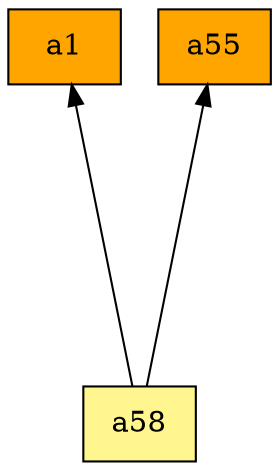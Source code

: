digraph G {
rankdir=BT;ranksep="2.0";
"a1" [shape=record,fillcolor=orange,style=filled,label="{a1}"];
"a58" [shape=record,fillcolor=khaki1,style=filled,label="{a58}"];
"a55" [shape=record,fillcolor=orange,style=filled,label="{a55}"];
"a58" -> "a1"
"a58" -> "a55"
}